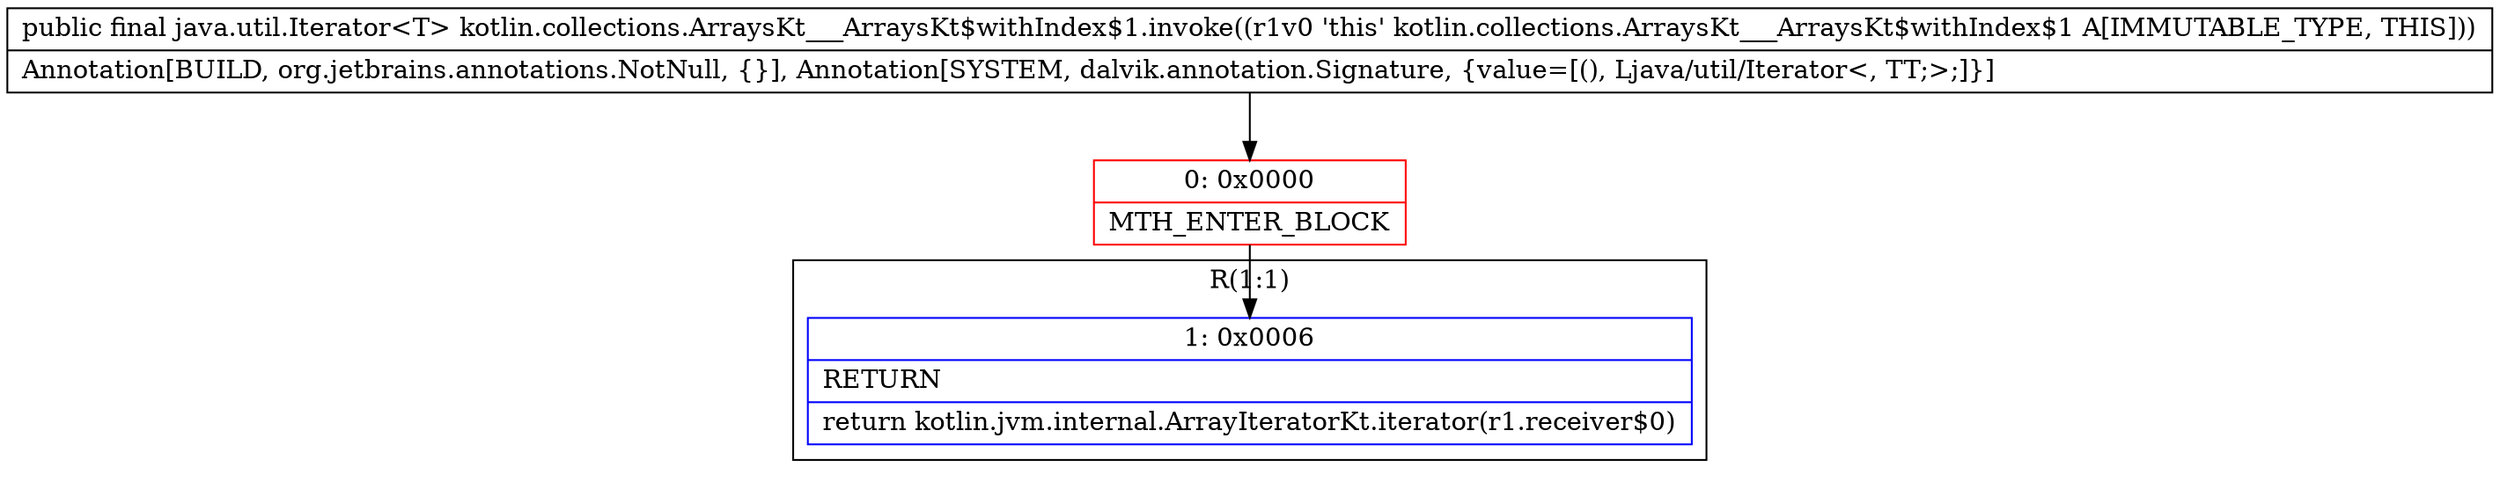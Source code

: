 digraph "CFG forkotlin.collections.ArraysKt___ArraysKt$withIndex$1.invoke()Ljava\/util\/Iterator;" {
subgraph cluster_Region_360831804 {
label = "R(1:1)";
node [shape=record,color=blue];
Node_1 [shape=record,label="{1\:\ 0x0006|RETURN\l|return kotlin.jvm.internal.ArrayIteratorKt.iterator(r1.receiver$0)\l}"];
}
Node_0 [shape=record,color=red,label="{0\:\ 0x0000|MTH_ENTER_BLOCK\l}"];
MethodNode[shape=record,label="{public final java.util.Iterator\<T\> kotlin.collections.ArraysKt___ArraysKt$withIndex$1.invoke((r1v0 'this' kotlin.collections.ArraysKt___ArraysKt$withIndex$1 A[IMMUTABLE_TYPE, THIS]))  | Annotation[BUILD, org.jetbrains.annotations.NotNull, \{\}], Annotation[SYSTEM, dalvik.annotation.Signature, \{value=[(), Ljava\/util\/Iterator\<, TT;\>;]\}]\l}"];
MethodNode -> Node_0;
Node_0 -> Node_1;
}

